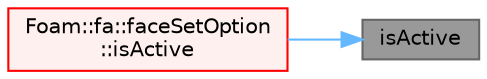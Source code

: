 digraph "isActive"
{
 // LATEX_PDF_SIZE
  bgcolor="transparent";
  edge [fontname=Helvetica,fontsize=10,labelfontname=Helvetica,labelfontsize=10];
  node [fontname=Helvetica,fontsize=10,shape=box,height=0.2,width=0.4];
  rankdir="RL";
  Node1 [id="Node000001",label="isActive",height=0.2,width=0.4,color="gray40", fillcolor="grey60", style="filled", fontcolor="black",tooltip=" "];
  Node1 -> Node2 [id="edge1_Node000001_Node000002",dir="back",color="steelblue1",style="solid",tooltip=" "];
  Node2 [id="Node000002",label="Foam::fa::faceSetOption\l::isActive",height=0.2,width=0.4,color="red", fillcolor="#FFF0F0", style="filled",URL="$classFoam_1_1fa_1_1faceSetOption.html#aa1f512ab0fcc05612f8e3d6a4664ce9a",tooltip=" "];
}
